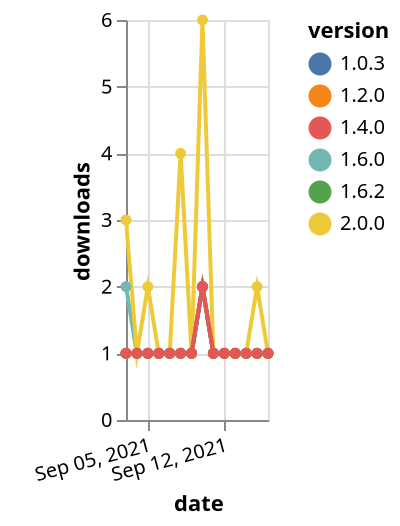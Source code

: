 {"$schema": "https://vega.github.io/schema/vega-lite/v5.json", "description": "A simple bar chart with embedded data.", "data": {"values": [{"date": "2021-09-03", "total": 152, "delta": 2, "version": "1.6.0"}, {"date": "2021-09-04", "total": 153, "delta": 1, "version": "1.6.0"}, {"date": "2021-09-05", "total": 154, "delta": 1, "version": "1.6.0"}, {"date": "2021-09-06", "total": 155, "delta": 1, "version": "1.6.0"}, {"date": "2021-09-07", "total": 156, "delta": 1, "version": "1.6.0"}, {"date": "2021-09-08", "total": 157, "delta": 1, "version": "1.6.0"}, {"date": "2021-09-09", "total": 158, "delta": 1, "version": "1.6.0"}, {"date": "2021-09-10", "total": 160, "delta": 2, "version": "1.6.0"}, {"date": "2021-09-11", "total": 161, "delta": 1, "version": "1.6.0"}, {"date": "2021-09-12", "total": 162, "delta": 1, "version": "1.6.0"}, {"date": "2021-09-13", "total": 163, "delta": 1, "version": "1.6.0"}, {"date": "2021-09-14", "total": 164, "delta": 1, "version": "1.6.0"}, {"date": "2021-09-15", "total": 165, "delta": 1, "version": "1.6.0"}, {"date": "2021-09-16", "total": 166, "delta": 1, "version": "1.6.0"}, {"date": "2021-09-03", "total": 194, "delta": 1, "version": "1.0.3"}, {"date": "2021-09-04", "total": 195, "delta": 1, "version": "1.0.3"}, {"date": "2021-09-05", "total": 196, "delta": 1, "version": "1.0.3"}, {"date": "2021-09-06", "total": 197, "delta": 1, "version": "1.0.3"}, {"date": "2021-09-07", "total": 198, "delta": 1, "version": "1.0.3"}, {"date": "2021-09-08", "total": 199, "delta": 1, "version": "1.0.3"}, {"date": "2021-09-09", "total": 200, "delta": 1, "version": "1.0.3"}, {"date": "2021-09-10", "total": 202, "delta": 2, "version": "1.0.3"}, {"date": "2021-09-11", "total": 203, "delta": 1, "version": "1.0.3"}, {"date": "2021-09-12", "total": 204, "delta": 1, "version": "1.0.3"}, {"date": "2021-09-13", "total": 205, "delta": 1, "version": "1.0.3"}, {"date": "2021-09-14", "total": 206, "delta": 1, "version": "1.0.3"}, {"date": "2021-09-15", "total": 207, "delta": 1, "version": "1.0.3"}, {"date": "2021-09-16", "total": 208, "delta": 1, "version": "1.0.3"}, {"date": "2021-09-03", "total": 143, "delta": 3, "version": "2.0.0"}, {"date": "2021-09-04", "total": 144, "delta": 1, "version": "2.0.0"}, {"date": "2021-09-05", "total": 146, "delta": 2, "version": "2.0.0"}, {"date": "2021-09-06", "total": 147, "delta": 1, "version": "2.0.0"}, {"date": "2021-09-07", "total": 148, "delta": 1, "version": "2.0.0"}, {"date": "2021-09-08", "total": 152, "delta": 4, "version": "2.0.0"}, {"date": "2021-09-09", "total": 153, "delta": 1, "version": "2.0.0"}, {"date": "2021-09-10", "total": 159, "delta": 6, "version": "2.0.0"}, {"date": "2021-09-11", "total": 160, "delta": 1, "version": "2.0.0"}, {"date": "2021-09-12", "total": 161, "delta": 1, "version": "2.0.0"}, {"date": "2021-09-13", "total": 162, "delta": 1, "version": "2.0.0"}, {"date": "2021-09-14", "total": 163, "delta": 1, "version": "2.0.0"}, {"date": "2021-09-15", "total": 165, "delta": 2, "version": "2.0.0"}, {"date": "2021-09-16", "total": 166, "delta": 1, "version": "2.0.0"}, {"date": "2021-09-03", "total": 182, "delta": 1, "version": "1.2.0"}, {"date": "2021-09-04", "total": 183, "delta": 1, "version": "1.2.0"}, {"date": "2021-09-05", "total": 184, "delta": 1, "version": "1.2.0"}, {"date": "2021-09-06", "total": 185, "delta": 1, "version": "1.2.0"}, {"date": "2021-09-07", "total": 186, "delta": 1, "version": "1.2.0"}, {"date": "2021-09-08", "total": 187, "delta": 1, "version": "1.2.0"}, {"date": "2021-09-09", "total": 188, "delta": 1, "version": "1.2.0"}, {"date": "2021-09-10", "total": 190, "delta": 2, "version": "1.2.0"}, {"date": "2021-09-11", "total": 191, "delta": 1, "version": "1.2.0"}, {"date": "2021-09-12", "total": 192, "delta": 1, "version": "1.2.0"}, {"date": "2021-09-13", "total": 193, "delta": 1, "version": "1.2.0"}, {"date": "2021-09-14", "total": 194, "delta": 1, "version": "1.2.0"}, {"date": "2021-09-15", "total": 195, "delta": 1, "version": "1.2.0"}, {"date": "2021-09-16", "total": 196, "delta": 1, "version": "1.2.0"}, {"date": "2021-09-03", "total": 131, "delta": 1, "version": "1.6.2"}, {"date": "2021-09-04", "total": 132, "delta": 1, "version": "1.6.2"}, {"date": "2021-09-05", "total": 133, "delta": 1, "version": "1.6.2"}, {"date": "2021-09-06", "total": 134, "delta": 1, "version": "1.6.2"}, {"date": "2021-09-07", "total": 135, "delta": 1, "version": "1.6.2"}, {"date": "2021-09-08", "total": 136, "delta": 1, "version": "1.6.2"}, {"date": "2021-09-09", "total": 137, "delta": 1, "version": "1.6.2"}, {"date": "2021-09-10", "total": 139, "delta": 2, "version": "1.6.2"}, {"date": "2021-09-11", "total": 140, "delta": 1, "version": "1.6.2"}, {"date": "2021-09-12", "total": 141, "delta": 1, "version": "1.6.2"}, {"date": "2021-09-13", "total": 142, "delta": 1, "version": "1.6.2"}, {"date": "2021-09-14", "total": 143, "delta": 1, "version": "1.6.2"}, {"date": "2021-09-15", "total": 144, "delta": 1, "version": "1.6.2"}, {"date": "2021-09-16", "total": 145, "delta": 1, "version": "1.6.2"}, {"date": "2021-09-03", "total": 164, "delta": 1, "version": "1.4.0"}, {"date": "2021-09-04", "total": 165, "delta": 1, "version": "1.4.0"}, {"date": "2021-09-05", "total": 166, "delta": 1, "version": "1.4.0"}, {"date": "2021-09-06", "total": 167, "delta": 1, "version": "1.4.0"}, {"date": "2021-09-07", "total": 168, "delta": 1, "version": "1.4.0"}, {"date": "2021-09-08", "total": 169, "delta": 1, "version": "1.4.0"}, {"date": "2021-09-09", "total": 170, "delta": 1, "version": "1.4.0"}, {"date": "2021-09-10", "total": 172, "delta": 2, "version": "1.4.0"}, {"date": "2021-09-11", "total": 173, "delta": 1, "version": "1.4.0"}, {"date": "2021-09-12", "total": 174, "delta": 1, "version": "1.4.0"}, {"date": "2021-09-13", "total": 175, "delta": 1, "version": "1.4.0"}, {"date": "2021-09-14", "total": 176, "delta": 1, "version": "1.4.0"}, {"date": "2021-09-15", "total": 177, "delta": 1, "version": "1.4.0"}, {"date": "2021-09-16", "total": 178, "delta": 1, "version": "1.4.0"}]}, "width": "container", "mark": {"type": "line", "point": {"filled": true}}, "encoding": {"x": {"field": "date", "type": "temporal", "timeUnit": "yearmonthdate", "title": "date", "axis": {"labelAngle": -15}}, "y": {"field": "delta", "type": "quantitative", "title": "downloads"}, "color": {"field": "version", "type": "nominal"}, "tooltip": {"field": "delta"}}}